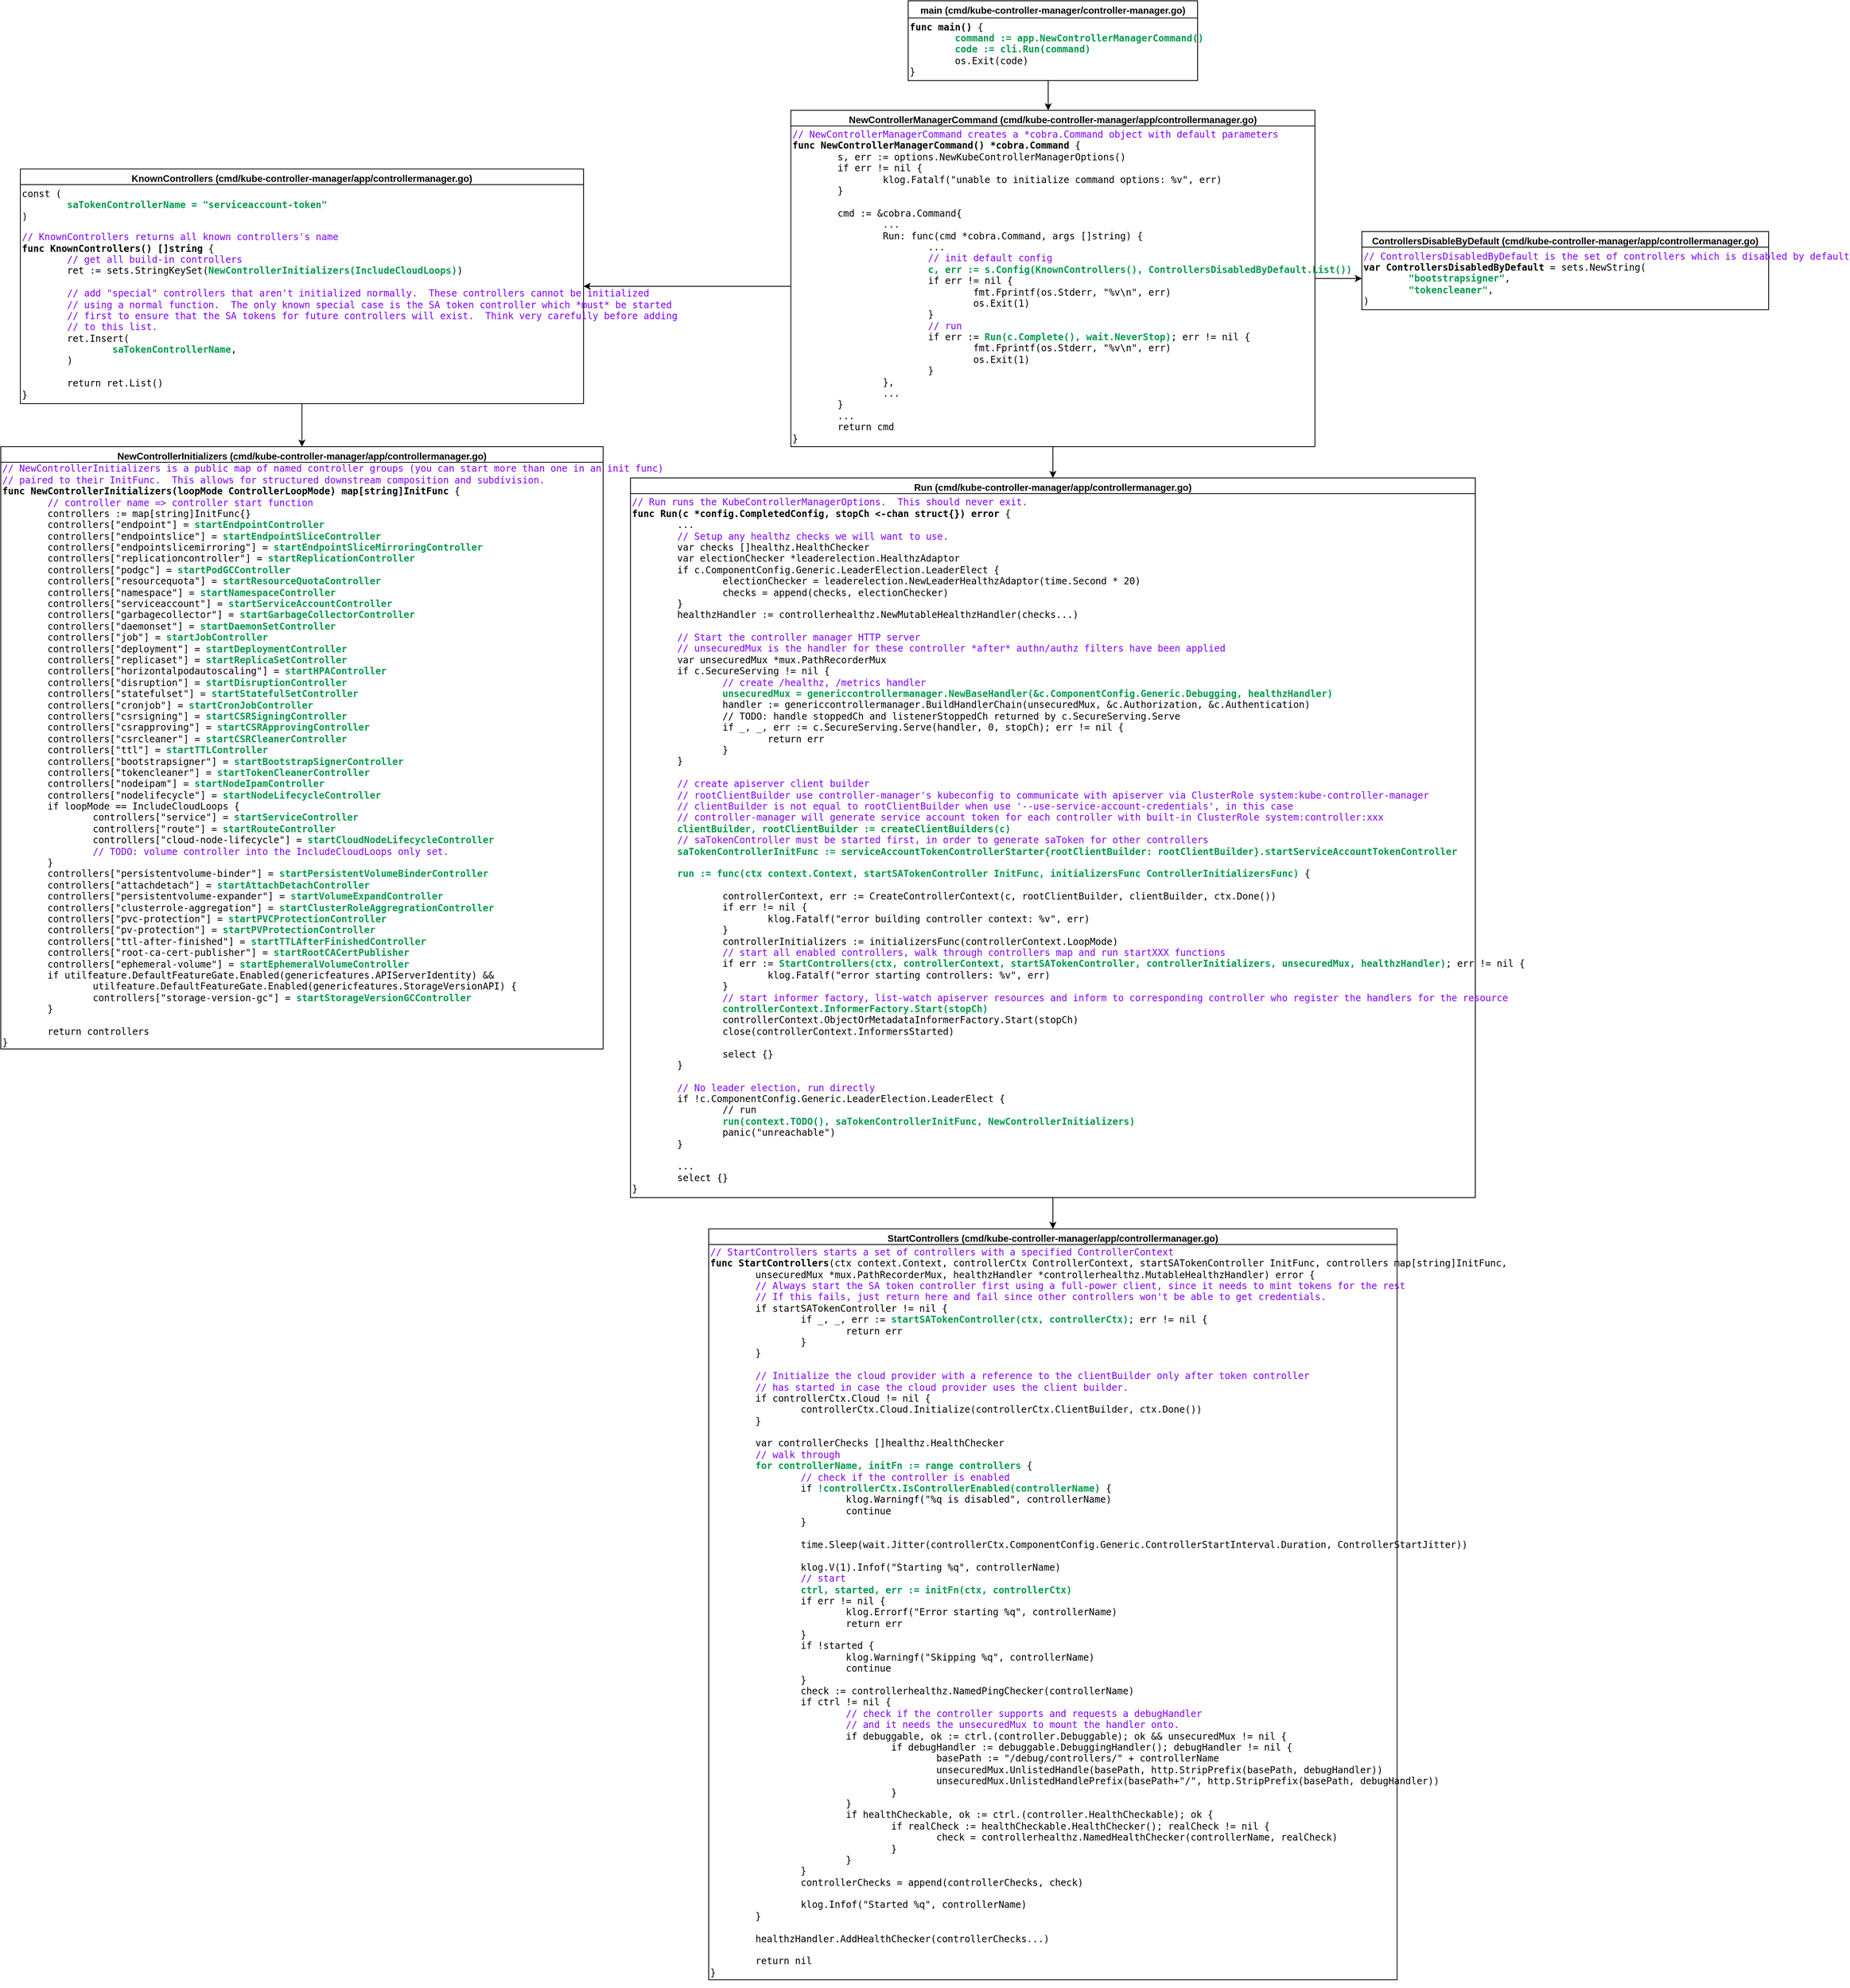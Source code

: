 <mxfile version="19.0.3" type="device"><diagram id="1jI2NbenIIqPtYyUv3ZK" name="第 1 页"><mxGraphModel dx="3076" dy="865" grid="1" gridSize="10" guides="1" tooltips="1" connect="1" arrows="1" fold="1" page="1" pageScale="1" pageWidth="827" pageHeight="1169" math="0" shadow="0"><root><mxCell id="0"/><mxCell id="1" parent="0"/><mxCell id="hV4fBpK9fl_sHPMqimK1-1" value="main (cmd/kube-controller-manager/controller-manager.go)" style="swimlane;" vertex="1" parent="1"><mxGeometry x="190" y="60" width="370" height="102" as="geometry"/></mxCell><mxCell id="hV4fBpK9fl_sHPMqimK1-2" value="&lt;pre&gt;&lt;b&gt;func main()&lt;/b&gt; {&lt;div&gt;&lt;span style=&quot;&quot;&gt;&#9;&lt;/span&gt;&lt;b&gt;&lt;font color=&quot;#00994d&quot;&gt;command := app.NewControllerManagerCommand()&lt;/font&gt;&lt;/b&gt;&lt;/div&gt;&lt;div&gt;&lt;span style=&quot;&quot;&gt;&#9;&lt;/span&gt;&lt;b&gt;&lt;font color=&quot;#00994d&quot;&gt;code := cli.Run(command)&lt;/font&gt;&lt;/b&gt;&lt;/div&gt;&lt;div&gt;&lt;span style=&quot;&quot;&gt;&#9;&lt;/span&gt;os.Exit(code)&lt;/div&gt;&lt;div&gt;}&lt;/div&gt;&lt;/pre&gt;" style="rounded=0;whiteSpace=wrap;html=1;align=left;" vertex="1" parent="hV4fBpK9fl_sHPMqimK1-1"><mxGeometry y="22" width="370" height="80" as="geometry"/></mxCell><mxCell id="hV4fBpK9fl_sHPMqimK1-23" style="edgeStyle=orthogonalEdgeStyle;rounded=0;orthogonalLoop=1;jettySize=auto;html=1;exitX=1;exitY=0.5;exitDx=0;exitDy=0;entryX=0;entryY=0.5;entryDx=0;entryDy=0;fontColor=#7F00FF;" edge="1" parent="1" source="hV4fBpK9fl_sHPMqimK1-3" target="hV4fBpK9fl_sHPMqimK1-6"><mxGeometry relative="1" as="geometry"/></mxCell><mxCell id="hV4fBpK9fl_sHPMqimK1-3" value="NewControllerManagerCommand (cmd/kube-controller-manager/app/controllermanager.go)" style="swimlane;fontColor=#000000;" vertex="1" parent="1"><mxGeometry x="40" y="200" width="670" height="430" as="geometry"/></mxCell><mxCell id="hV4fBpK9fl_sHPMqimK1-4" value="&lt;pre&gt;&lt;font color=&quot;#7f00ff&quot;&gt;// NewControllerManagerCommand creates a *cobra.Command object with default parameters&lt;/font&gt;&lt;div&gt;&lt;b&gt;func NewControllerManagerCommand() *cobra.Command&lt;/b&gt; {&lt;/div&gt;&lt;div&gt;&lt;span style=&quot;&quot;&gt;&#9;&lt;/span&gt;s, err := options.NewKubeControllerManagerOptions()&lt;/div&gt;&lt;div&gt;&lt;span style=&quot;&quot;&gt;&#9;&lt;/span&gt;if err != nil {&lt;/div&gt;&lt;div&gt;&lt;span style=&quot;&quot;&gt;&#9;&#9;&lt;/span&gt;klog.Fatalf(&quot;unable to initialize command options: %v&quot;, err)&lt;/div&gt;&lt;div&gt;&lt;span style=&quot;&quot;&gt;&#9;&lt;/span&gt;}&lt;/div&gt;&lt;div&gt;&lt;br&gt;&lt;/div&gt;&lt;div&gt;&lt;span style=&quot;&quot;&gt;&#9;&lt;/span&gt;cmd := &amp;amp;cobra.Command{&lt;/div&gt;&lt;div&gt;&lt;span style=&quot;white-space: pre;&quot;&gt;&#9;&lt;/span&gt;&lt;span style=&quot;white-space: pre;&quot;&gt;&#9;&lt;/span&gt;...&lt;br&gt;&lt;/div&gt;&lt;div&gt;&lt;span style=&quot;&quot;&gt;&#9;&#9;&lt;/span&gt;Run: func(cmd *cobra.Command, args []string) {&lt;/div&gt;&lt;div&gt;&lt;span style=&quot;white-space: pre;&quot;&gt;&#9;&lt;/span&gt;&lt;span style=&quot;white-space: pre;&quot;&gt;&#9;&lt;/span&gt;&lt;span style=&quot;white-space: pre;&quot;&gt;&#9;&lt;/span&gt;...&lt;br&gt;&lt;/div&gt;&lt;div&gt;&lt;span style=&quot;white-space: pre;&quot;&gt;&#9;&lt;/span&gt;&lt;span style=&quot;white-space: pre;&quot;&gt;&#9;&lt;/span&gt;&lt;span style=&quot;white-space: pre;&quot;&gt;&#9;&lt;/span&gt;&lt;font color=&quot;#7f00ff&quot;&gt;// init default config&lt;/font&gt;&lt;br&gt;&lt;/div&gt;&lt;div&gt;&lt;span style=&quot;&quot;&gt;&#9;&#9;&#9;&lt;/span&gt;&lt;b&gt;&lt;font color=&quot;#00994d&quot;&gt;c, err := s.Config(KnownControllers(), ControllersDisabledByDefault.List())&lt;/font&gt;&lt;/b&gt;&lt;/div&gt;&lt;div&gt;&lt;span style=&quot;&quot;&gt;&#9;&#9;&#9;&lt;/span&gt;if err != nil {&lt;/div&gt;&lt;div&gt;&lt;span style=&quot;&quot;&gt;&#9;&#9;&#9;&#9;&lt;/span&gt;fmt.Fprintf(os.Stderr, &quot;%v\n&quot;, err)&lt;/div&gt;&lt;div&gt;&lt;span style=&quot;&quot;&gt;&#9;&#9;&#9;&#9;&lt;/span&gt;os.Exit(1)&lt;/div&gt;&lt;div&gt;&lt;span style=&quot;&quot;&gt;&#9;&#9;&#9;&lt;/span&gt;}&lt;/div&gt;&lt;div&gt;&lt;span style=&quot;white-space: pre;&quot;&gt;&#9;&lt;/span&gt;&lt;span style=&quot;white-space: pre;&quot;&gt;&#9;&lt;/span&gt;&lt;span style=&quot;white-space: pre;&quot;&gt;&#9;&lt;/span&gt;&lt;font color=&quot;#7f00ff&quot;&gt;// run&lt;/font&gt;&lt;br&gt;&lt;/div&gt;&lt;div&gt;&lt;span style=&quot;&quot;&gt;&#9;&#9;&#9;&lt;/span&gt;if err := &lt;font color=&quot;#00994d&quot;&gt;&lt;b&gt;Run(c.Complete(), wait.NeverStop)&lt;/b&gt;&lt;/font&gt;; err != nil {&lt;/div&gt;&lt;div&gt;&lt;span style=&quot;&quot;&gt;&#9;&#9;&#9;&#9;&lt;/span&gt;fmt.Fprintf(os.Stderr, &quot;%v\n&quot;, err)&lt;/div&gt;&lt;div&gt;&lt;span style=&quot;&quot;&gt;&#9;&#9;&#9;&#9;&lt;/span&gt;os.Exit(1)&lt;/div&gt;&lt;div&gt;&lt;span style=&quot;&quot;&gt;&#9;&#9;&#9;&lt;/span&gt;}&lt;/div&gt;&lt;div&gt;&lt;span style=&quot;&quot;&gt;&#9;&#9;&lt;/span&gt;},&lt;/div&gt;&lt;div&gt;&lt;span style=&quot;white-space: pre;&quot;&gt;&#9;&lt;/span&gt;&lt;span style=&quot;white-space: pre;&quot;&gt;&#9;&lt;/span&gt;...&lt;br&gt;&lt;/div&gt;&lt;div&gt;&lt;span style=&quot;&quot;&gt;&#9;&lt;/span&gt;}&lt;/div&gt;&lt;div&gt;&lt;span style=&quot;white-space: pre;&quot;&gt;&#9;&lt;/span&gt;...&lt;br&gt;&lt;/div&gt;&lt;div&gt;&lt;span style=&quot;&quot;&gt;&#9;&lt;/span&gt;return cmd&lt;/div&gt;&lt;div&gt;}&lt;/div&gt;&lt;/pre&gt;" style="rounded=0;whiteSpace=wrap;html=1;fontColor=#000000;align=left;" vertex="1" parent="hV4fBpK9fl_sHPMqimK1-3"><mxGeometry y="20" width="670" height="410" as="geometry"/></mxCell><mxCell id="hV4fBpK9fl_sHPMqimK1-5" value="ControllersDisableByDefault (cmd/kube-controller-manager/app/controllermanager.go)" style="swimlane;fontColor=#000000;" vertex="1" parent="1"><mxGeometry x="770" y="355" width="520" height="100" as="geometry"/></mxCell><mxCell id="hV4fBpK9fl_sHPMqimK1-6" value="&lt;pre&gt;&lt;font color=&quot;#7f00ff&quot;&gt;// ControllersDisabledByDefault is the set of controllers which is disabled by default&lt;/font&gt;&lt;div&gt;&lt;b&gt;var ControllersDisabledByDefault&lt;/b&gt; = sets.NewString(&lt;/div&gt;&lt;div&gt;&lt;span style=&quot;&quot;&gt;&#9;&lt;/span&gt;&lt;b&gt;&lt;font color=&quot;#00994d&quot;&gt;&quot;bootstrapsigner&quot;&lt;/font&gt;&lt;/b&gt;,&lt;/div&gt;&lt;div&gt;&lt;span style=&quot;&quot;&gt;&#9;&lt;/span&gt;&lt;b&gt;&lt;font color=&quot;#00994d&quot;&gt;&quot;tokencleaner&quot;&lt;/font&gt;&lt;/b&gt;,&lt;/div&gt;&lt;div&gt;)&lt;/div&gt;&lt;/pre&gt;" style="rounded=0;whiteSpace=wrap;html=1;fontColor=#000000;align=left;" vertex="1" parent="hV4fBpK9fl_sHPMqimK1-5"><mxGeometry y="20" width="520" height="80" as="geometry"/></mxCell><mxCell id="hV4fBpK9fl_sHPMqimK1-8" value="KnownControllers (cmd/kube-controller-manager/app/controllermanager.go)" style="swimlane;fontColor=#000000;" vertex="1" parent="1"><mxGeometry x="-945" y="275" width="720" height="300" as="geometry"/></mxCell><mxCell id="hV4fBpK9fl_sHPMqimK1-9" value="&lt;pre&gt;const (&lt;br&gt;&#9;&lt;b&gt;&lt;font color=&quot;#00994d&quot;&gt;saTokenControllerName = &quot;serviceaccount-token&quot;&lt;/font&gt;&lt;/b&gt;&lt;br&gt;)&lt;br&gt;&lt;/pre&gt;&lt;pre&gt;&lt;font color=&quot;#7f00ff&quot;&gt;// KnownControllers returns all known controllers's name&lt;/font&gt;&lt;div&gt;&lt;b&gt;func KnownControllers() []string&lt;/b&gt; {&lt;/div&gt;&lt;div&gt;&lt;span style=&quot;white-space: pre;&quot;&gt;&#9;&lt;/span&gt;&lt;font color=&quot;#7f00ff&quot;&gt;// get all build-in controllers&lt;/font&gt;&lt;br&gt;&lt;/div&gt;&lt;div&gt;&lt;span style=&quot;&quot;&gt;&#9;&lt;/span&gt;ret := sets.StringKeySet(&lt;b&gt;&lt;font color=&quot;#00994d&quot;&gt;NewControllerInitializers(IncludeCloudLoops)&lt;/font&gt;&lt;/b&gt;)&lt;/div&gt;&lt;div&gt;&lt;br&gt;&lt;/div&gt;&lt;div&gt;&lt;font color=&quot;#7f00ff&quot;&gt;&lt;span style=&quot;&quot;&gt;&#9;&lt;/span&gt;// add &quot;special&quot; controllers that aren't initialized normally.&amp;nbsp; These controllers cannot be initialized&lt;/font&gt;&lt;/div&gt;&lt;div&gt;&lt;font color=&quot;#7f00ff&quot;&gt;&lt;span style=&quot;&quot;&gt;&#9;&lt;/span&gt;// using a normal function.&amp;nbsp; The only known special case is the SA token controller which *must* be started&lt;/font&gt;&lt;/div&gt;&lt;div&gt;&lt;font color=&quot;#7f00ff&quot;&gt;&lt;span style=&quot;&quot;&gt;&#9;&lt;/span&gt;// first to ensure that the SA tokens for future controllers will exist.&amp;nbsp; Think very carefully before adding&lt;/font&gt;&lt;/div&gt;&lt;div&gt;&lt;font color=&quot;#7f00ff&quot;&gt;&lt;span style=&quot;&quot;&gt;&#9;&lt;/span&gt;// to this list.&lt;/font&gt;&lt;/div&gt;&lt;div&gt;&lt;span style=&quot;&quot;&gt;&#9;&lt;/span&gt;ret.Insert(&lt;/div&gt;&lt;div&gt;&lt;span style=&quot;&quot;&gt;&#9;&#9;&lt;/span&gt;&lt;b&gt;&lt;font color=&quot;#00994d&quot;&gt;saTokenControllerName&lt;/font&gt;&lt;/b&gt;,&lt;/div&gt;&lt;div&gt;&lt;span style=&quot;&quot;&gt;&#9;&lt;/span&gt;)&lt;/div&gt;&lt;div&gt;&lt;br&gt;&lt;/div&gt;&lt;div&gt;&lt;span style=&quot;&quot;&gt;&#9;&lt;/span&gt;return ret.List()&lt;/div&gt;&lt;div&gt;}&lt;/div&gt;&lt;/pre&gt;" style="rounded=0;whiteSpace=wrap;html=1;fontColor=#000000;align=left;" vertex="1" parent="hV4fBpK9fl_sHPMqimK1-8"><mxGeometry y="20" width="720" height="280" as="geometry"/></mxCell><mxCell id="hV4fBpK9fl_sHPMqimK1-10" value="NewControllerInitializers (cmd/kube-controller-manager/app/controllermanager.go)" style="swimlane;fontColor=#000000;" vertex="1" parent="1"><mxGeometry x="-970" y="630" width="770" height="770" as="geometry"/></mxCell><mxCell id="hV4fBpK9fl_sHPMqimK1-11" value="&lt;pre&gt;// NewControllerInitializers is a public map of named controller groups (you can start more than one in an init func)&lt;div&gt;// paired to their InitFunc.&amp;nbsp; This allows for structured downstream composition and subdivision.&lt;/div&gt;&lt;div&gt;&lt;font color=&quot;#000000&quot;&gt;&lt;b&gt;func NewControllerInitializers(loopMode ControllerLoopMode) map[string]InitFunc &lt;/b&gt;{&lt;/font&gt;&lt;/div&gt;&lt;div&gt;&lt;span style=&quot;color: rgb(0, 0, 0); white-space: pre;&quot;&gt;&#9;&lt;/span&gt;// controller name =&amp;gt; controller start function&lt;font color=&quot;#000000&quot;&gt;&lt;br&gt;&lt;/font&gt;&lt;/div&gt;&lt;div&gt;&lt;font color=&quot;#000000&quot;&gt;&lt;span style=&quot;&quot;&gt;&#9;&lt;/span&gt;controllers := map[string]InitFunc{}&lt;/font&gt;&lt;/div&gt;&lt;div&gt;&lt;span style=&quot;color: rgb(0, 0, 0);&quot;&gt;&#9;&lt;/span&gt;&lt;font color=&quot;#000000&quot;&gt;controllers[&quot;endpoint&quot;] = &lt;/font&gt;&lt;b style=&quot;&quot;&gt;&lt;font color=&quot;#00994d&quot;&gt;startEndpointController&lt;/font&gt;&lt;/b&gt;&lt;/div&gt;&lt;div&gt;&lt;span style=&quot;color: rgb(0, 0, 0);&quot;&gt;&#9;&lt;/span&gt;&lt;font color=&quot;#000000&quot;&gt;controllers[&quot;endpointslice&quot;] = &lt;/font&gt;&lt;b style=&quot;&quot;&gt;&lt;font color=&quot;#00994d&quot;&gt;startEndpointSliceController&lt;/font&gt;&lt;/b&gt;&lt;/div&gt;&lt;div&gt;&lt;span style=&quot;color: rgb(0, 0, 0);&quot;&gt;&#9;&lt;/span&gt;&lt;font color=&quot;#000000&quot;&gt;controllers[&quot;endpointslicemirroring&quot;] = &lt;/font&gt;&lt;b style=&quot;&quot;&gt;&lt;font color=&quot;#00994d&quot;&gt;startEndpointSliceMirroringController&lt;/font&gt;&lt;/b&gt;&lt;/div&gt;&lt;div&gt;&lt;span style=&quot;color: rgb(0, 0, 0);&quot;&gt;&#9;&lt;/span&gt;&lt;font color=&quot;#000000&quot;&gt;controllers[&quot;replicationcontroller&quot;] = &lt;/font&gt;&lt;b style=&quot;&quot;&gt;&lt;font color=&quot;#00994d&quot;&gt;startReplicationController&lt;/font&gt;&lt;/b&gt;&lt;/div&gt;&lt;div&gt;&lt;span style=&quot;color: rgb(0, 0, 0);&quot;&gt;&#9;&lt;/span&gt;&lt;font color=&quot;#000000&quot;&gt;controllers[&quot;podgc&quot;] = &lt;/font&gt;&lt;b style=&quot;&quot;&gt;&lt;font color=&quot;#00994d&quot;&gt;startPodGCController&lt;/font&gt;&lt;/b&gt;&lt;/div&gt;&lt;div&gt;&lt;span style=&quot;color: rgb(0, 0, 0);&quot;&gt;&#9;&lt;/span&gt;&lt;font color=&quot;#000000&quot;&gt;controllers[&quot;resourcequota&quot;] = &lt;/font&gt;&lt;b style=&quot;&quot;&gt;&lt;font color=&quot;#00994d&quot;&gt;startResourceQuotaController&lt;/font&gt;&lt;/b&gt;&lt;/div&gt;&lt;div&gt;&lt;span style=&quot;color: rgb(0, 0, 0);&quot;&gt;&#9;&lt;/span&gt;&lt;font color=&quot;#000000&quot;&gt;controllers[&quot;namespace&quot;] = &lt;/font&gt;&lt;b style=&quot;&quot;&gt;&lt;font color=&quot;#00994d&quot;&gt;startNamespaceController&lt;/font&gt;&lt;/b&gt;&lt;/div&gt;&lt;div&gt;&lt;span style=&quot;color: rgb(0, 0, 0);&quot;&gt;&#9;&lt;/span&gt;&lt;font color=&quot;#000000&quot;&gt;controllers[&quot;serviceaccount&quot;] = &lt;/font&gt;&lt;b style=&quot;&quot;&gt;&lt;font color=&quot;#00994d&quot;&gt;startServiceAccountController&lt;/font&gt;&lt;/b&gt;&lt;/div&gt;&lt;div&gt;&lt;span style=&quot;color: rgb(0, 0, 0);&quot;&gt;&#9;&lt;/span&gt;&lt;font color=&quot;#000000&quot;&gt;controllers[&quot;garbagecollector&quot;] = &lt;/font&gt;&lt;b style=&quot;&quot;&gt;&lt;font color=&quot;#00994d&quot;&gt;startGarbageCollectorController&lt;/font&gt;&lt;/b&gt;&lt;/div&gt;&lt;div&gt;&lt;span style=&quot;color: rgb(0, 0, 0);&quot;&gt;&#9;&lt;/span&gt;&lt;font color=&quot;#000000&quot;&gt;controllers[&quot;daemonset&quot;] = &lt;/font&gt;&lt;b style=&quot;&quot;&gt;&lt;font color=&quot;#00994d&quot;&gt;startDaemonSetController&lt;/font&gt;&lt;/b&gt;&lt;/div&gt;&lt;div&gt;&lt;span style=&quot;color: rgb(0, 0, 0);&quot;&gt;&#9;&lt;/span&gt;&lt;font color=&quot;#000000&quot;&gt;controllers[&quot;job&quot;] = &lt;/font&gt;&lt;b style=&quot;&quot;&gt;&lt;font color=&quot;#00994d&quot;&gt;startJobController&lt;/font&gt;&lt;/b&gt;&lt;/div&gt;&lt;div&gt;&lt;span style=&quot;color: rgb(0, 0, 0);&quot;&gt;&#9;&lt;/span&gt;&lt;font color=&quot;#000000&quot;&gt;controllers[&quot;deployment&quot;] = &lt;/font&gt;&lt;b style=&quot;&quot;&gt;&lt;font color=&quot;#00994d&quot;&gt;startDeploymentController&lt;/font&gt;&lt;/b&gt;&lt;/div&gt;&lt;div&gt;&lt;span style=&quot;color: rgb(0, 0, 0);&quot;&gt;&#9;&lt;/span&gt;&lt;font color=&quot;#000000&quot;&gt;controllers[&quot;replicaset&quot;] = &lt;/font&gt;&lt;b style=&quot;&quot;&gt;&lt;font color=&quot;#00994d&quot;&gt;startReplicaSetController&lt;/font&gt;&lt;/b&gt;&lt;/div&gt;&lt;div&gt;&lt;span style=&quot;color: rgb(0, 0, 0);&quot;&gt;&#9;&lt;/span&gt;&lt;font color=&quot;#000000&quot;&gt;controllers[&quot;horizontalpodautoscaling&quot;] = &lt;/font&gt;&lt;b style=&quot;&quot;&gt;&lt;font color=&quot;#00994d&quot;&gt;startHPAController&lt;/font&gt;&lt;/b&gt;&lt;/div&gt;&lt;div&gt;&lt;span style=&quot;color: rgb(0, 0, 0);&quot;&gt;&#9;&lt;/span&gt;&lt;font color=&quot;#000000&quot;&gt;controllers[&quot;disruption&quot;] = &lt;/font&gt;&lt;b style=&quot;&quot;&gt;&lt;font color=&quot;#00994d&quot;&gt;startDisruptionController&lt;/font&gt;&lt;/b&gt;&lt;/div&gt;&lt;div&gt;&lt;span style=&quot;color: rgb(0, 0, 0);&quot;&gt;&#9;&lt;/span&gt;&lt;font color=&quot;#000000&quot;&gt;controllers[&quot;statefulset&quot;] = &lt;/font&gt;&lt;b style=&quot;&quot;&gt;&lt;font color=&quot;#00994d&quot;&gt;startStatefulSetController&lt;/font&gt;&lt;/b&gt;&lt;/div&gt;&lt;div&gt;&lt;span style=&quot;color: rgb(0, 0, 0);&quot;&gt;&#9;&lt;/span&gt;&lt;font color=&quot;#000000&quot;&gt;controllers[&quot;cronjob&quot;] = &lt;/font&gt;&lt;b style=&quot;&quot;&gt;&lt;font color=&quot;#00994d&quot;&gt;startCronJobController&lt;/font&gt;&lt;/b&gt;&lt;/div&gt;&lt;div&gt;&lt;span style=&quot;color: rgb(0, 0, 0);&quot;&gt;&#9;&lt;/span&gt;&lt;font color=&quot;#000000&quot;&gt;controllers[&quot;csrsigning&quot;] = &lt;/font&gt;&lt;b style=&quot;&quot;&gt;&lt;font color=&quot;#00994d&quot;&gt;startCSRSigningController&lt;/font&gt;&lt;/b&gt;&lt;/div&gt;&lt;div&gt;&lt;span style=&quot;color: rgb(0, 0, 0);&quot;&gt;&#9;&lt;/span&gt;&lt;font color=&quot;#000000&quot;&gt;controllers[&quot;csrapproving&quot;] = &lt;/font&gt;&lt;b style=&quot;&quot;&gt;&lt;font color=&quot;#00994d&quot;&gt;startCSRApprovingController&lt;/font&gt;&lt;/b&gt;&lt;/div&gt;&lt;div&gt;&lt;span style=&quot;color: rgb(0, 0, 0);&quot;&gt;&#9;&lt;/span&gt;&lt;font color=&quot;#000000&quot;&gt;controllers[&quot;csrcleaner&quot;] = &lt;/font&gt;&lt;b style=&quot;&quot;&gt;&lt;font color=&quot;#00994d&quot;&gt;startCSRCleanerController&lt;/font&gt;&lt;/b&gt;&lt;/div&gt;&lt;div&gt;&lt;span style=&quot;color: rgb(0, 0, 0);&quot;&gt;&#9;&lt;/span&gt;&lt;font color=&quot;#000000&quot;&gt;controllers[&quot;ttl&quot;] = &lt;/font&gt;&lt;b style=&quot;&quot;&gt;&lt;font color=&quot;#00994d&quot;&gt;startTTLController&lt;/font&gt;&lt;/b&gt;&lt;/div&gt;&lt;div&gt;&lt;span style=&quot;color: rgb(0, 0, 0);&quot;&gt;&#9;&lt;/span&gt;&lt;font color=&quot;#000000&quot;&gt;controllers[&quot;bootstrapsigner&quot;] = &lt;/font&gt;&lt;b style=&quot;&quot;&gt;&lt;font color=&quot;#00994d&quot;&gt;startBootstrapSignerController&lt;/font&gt;&lt;/b&gt;&lt;/div&gt;&lt;div&gt;&lt;span style=&quot;color: rgb(0, 0, 0);&quot;&gt;&#9;&lt;/span&gt;&lt;font color=&quot;#000000&quot;&gt;controllers[&quot;tokencleaner&quot;] = &lt;/font&gt;&lt;b style=&quot;&quot;&gt;&lt;font color=&quot;#00994d&quot;&gt;startTokenCleanerController&lt;/font&gt;&lt;/b&gt;&lt;/div&gt;&lt;div&gt;&lt;span style=&quot;color: rgb(0, 0, 0);&quot;&gt;&#9;&lt;/span&gt;&lt;font color=&quot;#000000&quot;&gt;controllers[&quot;nodeipam&quot;] = &lt;/font&gt;&lt;b style=&quot;&quot;&gt;&lt;font color=&quot;#00994d&quot;&gt;startNodeIpamController&lt;/font&gt;&lt;/b&gt;&lt;/div&gt;&lt;div&gt;&lt;span style=&quot;color: rgb(0, 0, 0);&quot;&gt;&#9;&lt;/span&gt;&lt;font color=&quot;#000000&quot;&gt;controllers[&quot;nodelifecycle&quot;] = &lt;/font&gt;&lt;b style=&quot;&quot;&gt;&lt;font color=&quot;#00994d&quot;&gt;startNodeLifecycleController&lt;/font&gt;&lt;/b&gt;&lt;/div&gt;&lt;div&gt;&lt;font color=&quot;#000000&quot;&gt;&lt;span style=&quot;&quot;&gt;&#9;&lt;/span&gt;if loopMode == IncludeCloudLoops {&lt;/font&gt;&lt;/div&gt;&lt;div&gt;&lt;span style=&quot;color: rgb(0, 0, 0);&quot;&gt;&#9;&#9;&lt;/span&gt;&lt;font color=&quot;#000000&quot;&gt;controllers[&quot;service&quot;] = &lt;/font&gt;&lt;b style=&quot;&quot;&gt;&lt;font color=&quot;#00994d&quot;&gt;startServiceController&lt;/font&gt;&lt;/b&gt;&lt;/div&gt;&lt;div&gt;&lt;span style=&quot;color: rgb(0, 0, 0);&quot;&gt;&#9;&#9;&lt;/span&gt;&lt;font color=&quot;#000000&quot;&gt;controllers[&quot;route&quot;] = &lt;/font&gt;&lt;b style=&quot;&quot;&gt;&lt;font color=&quot;#00994d&quot;&gt;startRouteController&lt;/font&gt;&lt;/b&gt;&lt;/div&gt;&lt;div&gt;&lt;span style=&quot;color: rgb(0, 0, 0);&quot;&gt;&#9;&#9;&lt;/span&gt;&lt;font color=&quot;#000000&quot;&gt;controllers[&quot;cloud-node-lifecycle&quot;] = &lt;/font&gt;&lt;b style=&quot;&quot;&gt;&lt;font color=&quot;#00994d&quot;&gt;startCloudNodeLifecycleController&lt;/font&gt;&lt;/b&gt;&lt;/div&gt;&lt;div&gt;&lt;span style=&quot;color: rgb(0, 0, 0);&quot;&gt;&#9;&#9;&lt;/span&gt;// TODO: volume controller into the IncludeCloudLoops only set.&lt;/div&gt;&lt;div&gt;&lt;font color=&quot;#000000&quot;&gt;&lt;span style=&quot;&quot;&gt;&#9;&lt;/span&gt;}&lt;/font&gt;&lt;/div&gt;&lt;div&gt;&lt;span style=&quot;color: rgb(0, 0, 0);&quot;&gt;&#9;&lt;/span&gt;&lt;font color=&quot;#000000&quot;&gt;controllers[&quot;persistentvolume-binder&quot;] = &lt;/font&gt;&lt;b style=&quot;&quot;&gt;&lt;font color=&quot;#00994d&quot;&gt;startPersistentVolumeBinderController&lt;/font&gt;&lt;/b&gt;&lt;/div&gt;&lt;div&gt;&lt;span style=&quot;color: rgb(0, 0, 0);&quot;&gt;&#9;&lt;/span&gt;&lt;font color=&quot;#000000&quot;&gt;controllers[&quot;attachdetach&quot;] = &lt;/font&gt;&lt;b style=&quot;&quot;&gt;&lt;font color=&quot;#00994d&quot;&gt;startAttachDetachController&lt;/font&gt;&lt;/b&gt;&lt;/div&gt;&lt;div&gt;&lt;span style=&quot;color: rgb(0, 0, 0);&quot;&gt;&#9;&lt;/span&gt;&lt;font color=&quot;#000000&quot;&gt;controllers[&quot;persistentvolume-expander&quot;] = &lt;/font&gt;&lt;b style=&quot;&quot;&gt;&lt;font color=&quot;#00994d&quot;&gt;startVolumeExpandController&lt;/font&gt;&lt;/b&gt;&lt;/div&gt;&lt;div&gt;&lt;span style=&quot;color: rgb(0, 0, 0);&quot;&gt;&#9;&lt;/span&gt;&lt;font color=&quot;#000000&quot;&gt;controllers[&quot;clusterrole-aggregation&quot;] = &lt;/font&gt;&lt;b style=&quot;&quot;&gt;&lt;font color=&quot;#00994d&quot;&gt;startClusterRoleAggregrationController&lt;/font&gt;&lt;/b&gt;&lt;/div&gt;&lt;div&gt;&lt;span style=&quot;color: rgb(0, 0, 0);&quot;&gt;&#9;&lt;/span&gt;&lt;font color=&quot;#000000&quot;&gt;controllers[&quot;pvc-protection&quot;] = &lt;/font&gt;&lt;b style=&quot;&quot;&gt;&lt;font color=&quot;#00994d&quot;&gt;startPVCProtectionController&lt;/font&gt;&lt;/b&gt;&lt;/div&gt;&lt;div&gt;&lt;span style=&quot;color: rgb(0, 0, 0);&quot;&gt;&#9;&lt;/span&gt;&lt;font color=&quot;#000000&quot;&gt;controllers[&quot;pv-protection&quot;] = &lt;/font&gt;&lt;b style=&quot;&quot;&gt;&lt;font color=&quot;#00994d&quot;&gt;startPVProtectionController&lt;/font&gt;&lt;/b&gt;&lt;/div&gt;&lt;div&gt;&lt;span style=&quot;color: rgb(0, 0, 0);&quot;&gt;&#9;&lt;/span&gt;&lt;font color=&quot;#000000&quot;&gt;controllers[&quot;ttl-after-finished&quot;] = &lt;/font&gt;&lt;b style=&quot;&quot;&gt;&lt;font color=&quot;#00994d&quot;&gt;startTTLAfterFinishedController&lt;/font&gt;&lt;/b&gt;&lt;/div&gt;&lt;div&gt;&lt;span style=&quot;color: rgb(0, 0, 0);&quot;&gt;&#9;&lt;/span&gt;&lt;font color=&quot;#000000&quot;&gt;controllers[&quot;root-ca-cert-publisher&quot;] = &lt;/font&gt;&lt;b style=&quot;&quot;&gt;&lt;font color=&quot;#00994d&quot;&gt;startRootCACertPublisher&lt;/font&gt;&lt;/b&gt;&lt;/div&gt;&lt;div&gt;&lt;span style=&quot;color: rgb(0, 0, 0);&quot;&gt;&#9;&lt;/span&gt;&lt;font color=&quot;#000000&quot;&gt;controllers[&quot;ephemeral-volume&quot;] = &lt;/font&gt;&lt;b style=&quot;&quot;&gt;&lt;font color=&quot;#00994d&quot;&gt;startEphemeralVolumeController&lt;/font&gt;&lt;/b&gt;&lt;/div&gt;&lt;div&gt;&lt;font color=&quot;#000000&quot;&gt;&lt;span style=&quot;&quot;&gt;&#9;&lt;/span&gt;if utilfeature.DefaultFeatureGate.Enabled(genericfeatures.APIServerIdentity) &amp;amp;&amp;amp;&lt;/font&gt;&lt;/div&gt;&lt;div&gt;&lt;font color=&quot;#000000&quot;&gt;&lt;span style=&quot;&quot;&gt;&#9;&#9;&lt;/span&gt;utilfeature.DefaultFeatureGate.Enabled(genericfeatures.StorageVersionAPI) {&lt;/font&gt;&lt;/div&gt;&lt;div&gt;&lt;span style=&quot;color: rgb(0, 0, 0);&quot;&gt;&#9;&#9;&lt;/span&gt;&lt;font color=&quot;#000000&quot;&gt;controllers[&quot;storage-version-gc&quot;] = &lt;/font&gt;&lt;b style=&quot;&quot;&gt;&lt;font color=&quot;#00994d&quot;&gt;startStorageVersionGCController&lt;/font&gt;&lt;/b&gt;&lt;/div&gt;&lt;div&gt;&lt;font color=&quot;#000000&quot;&gt;&lt;span style=&quot;&quot;&gt;&#9;&lt;/span&gt;}&lt;/font&gt;&lt;/div&gt;&lt;div&gt;&lt;font color=&quot;#000000&quot;&gt;&lt;br&gt;&lt;/font&gt;&lt;/div&gt;&lt;div&gt;&lt;font color=&quot;#000000&quot;&gt;&lt;span style=&quot;&quot;&gt;&#9;&lt;/span&gt;return controllers&lt;/font&gt;&lt;/div&gt;&lt;div&gt;&lt;font color=&quot;#000000&quot;&gt;}&lt;/font&gt;&lt;/div&gt;&lt;/pre&gt;" style="rounded=0;whiteSpace=wrap;html=1;fontColor=#7F00FF;align=left;" vertex="1" parent="hV4fBpK9fl_sHPMqimK1-10"><mxGeometry y="20" width="770" height="750" as="geometry"/></mxCell><mxCell id="hV4fBpK9fl_sHPMqimK1-12" value="Run (cmd/kube-controller-manager/app/controllermanager.go)" style="swimlane;fontColor=#000000;" vertex="1" parent="1"><mxGeometry x="-165" y="670" width="1080" height="920" as="geometry"/></mxCell><mxCell id="hV4fBpK9fl_sHPMqimK1-13" value="&lt;pre&gt;&lt;font color=&quot;#7f00ff&quot;&gt;// Run runs the KubeControllerManagerOptions.&amp;nbsp; This should never exit.&lt;/font&gt;&lt;div&gt;&lt;b&gt;func Run(c *config.CompletedConfig, stopCh &amp;lt;-chan struct{}) error&lt;/b&gt; {&lt;/div&gt;&lt;div&gt;&lt;span style=&quot;&quot;&gt;&#9;&lt;/span&gt;...&lt;br&gt;&lt;/div&gt;&lt;div&gt;&lt;span style=&quot;&quot;&gt;&#9;&lt;/span&gt;&lt;font color=&quot;#7f00ff&quot;&gt;// Setup any healthz checks we will want to use.&lt;/font&gt;&lt;/div&gt;&lt;div&gt;&lt;span style=&quot;&quot;&gt;&#9;&lt;/span&gt;var checks []healthz.HealthChecker&lt;/div&gt;&lt;div&gt;&lt;span style=&quot;&quot;&gt;&#9;&lt;/span&gt;var electionChecker *leaderelection.HealthzAdaptor&lt;/div&gt;&lt;div&gt;&lt;span style=&quot;&quot;&gt;&#9;&lt;/span&gt;if c.ComponentConfig.Generic.LeaderElection.LeaderElect {&lt;/div&gt;&lt;div&gt;&lt;span style=&quot;&quot;&gt;&#9;&#9;&lt;/span&gt;electionChecker = leaderelection.NewLeaderHealthzAdaptor(time.Second * 20)&lt;/div&gt;&lt;div&gt;&lt;span style=&quot;&quot;&gt;&#9;&#9;&lt;/span&gt;checks = append(checks, electionChecker)&lt;/div&gt;&lt;div&gt;&lt;span style=&quot;&quot;&gt;&#9;&lt;/span&gt;}&lt;/div&gt;&lt;div&gt;&lt;span style=&quot;&quot;&gt;&#9;&lt;/span&gt;healthzHandler := controllerhealthz.NewMutableHealthzHandler(checks...)&lt;/div&gt;&lt;div&gt;&lt;br&gt;&lt;/div&gt;&lt;div&gt;&lt;span style=&quot;&quot;&gt;&#9;&lt;/span&gt;&lt;font color=&quot;#7f00ff&quot;&gt;// Start the controller manager HTTP server&lt;/font&gt;&lt;/div&gt;&lt;div&gt;&lt;span style=&quot;&quot;&gt;&#9;&lt;/span&gt;&lt;font color=&quot;#7f00ff&quot;&gt;// unsecuredMux is the handler for these controller *after* authn/authz filters have been applied&lt;/font&gt;&lt;/div&gt;&lt;div&gt;&lt;span style=&quot;&quot;&gt;&#9;&lt;/span&gt;var unsecuredMux *mux.PathRecorderMux&lt;/div&gt;&lt;div&gt;&lt;span style=&quot;&quot;&gt;&#9;&lt;/span&gt;if c.SecureServing != nil {&lt;/div&gt;&lt;div&gt;&lt;span style=&quot;&quot;&gt;&#9;&lt;/span&gt;&lt;span style=&quot;&quot;&gt;&#9;&lt;/span&gt;&lt;font color=&quot;#7f00ff&quot;&gt;// create /healthz, /metrics handler&lt;/font&gt;&lt;br&gt;&lt;/div&gt;&lt;div&gt;&lt;span style=&quot;&quot;&gt;&#9;&#9;&lt;/span&gt;&lt;b&gt;&lt;font color=&quot;#00994d&quot;&gt;unsecuredMux = genericcontrollermanager.NewBaseHandler(&amp;amp;c.ComponentConfig.Generic.Debugging, healthzHandler)&lt;/font&gt;&lt;/b&gt;&lt;/div&gt;&lt;div&gt;&lt;span style=&quot;&quot;&gt;&#9;&#9;&lt;/span&gt;handler := genericcontrollermanager.BuildHandlerChain(unsecuredMux, &amp;amp;c.Authorization, &amp;amp;c.Authentication)&lt;/div&gt;&lt;div&gt;&lt;span style=&quot;&quot;&gt;&#9;&#9;&lt;/span&gt;// TODO: handle stoppedCh and listenerStoppedCh returned by c.SecureServing.Serve&lt;/div&gt;&lt;div&gt;&lt;span style=&quot;&quot;&gt;&#9;&#9;&lt;/span&gt;if _, _, err := c.SecureServing.Serve(handler, 0, stopCh); err != nil {&lt;/div&gt;&lt;div&gt;&lt;span style=&quot;&quot;&gt;&#9;&#9;&#9;&lt;/span&gt;return err&lt;/div&gt;&lt;div&gt;&lt;span style=&quot;&quot;&gt;&#9;&#9;&lt;/span&gt;}&lt;/div&gt;&lt;div&gt;&lt;span style=&quot;&quot;&gt;&#9;&lt;/span&gt;}&lt;/div&gt;&lt;div&gt;&lt;br&gt;&lt;/div&gt;&lt;div&gt;&lt;font color=&quot;#7f00ff&quot;&gt;&lt;span style=&quot;&quot;&gt;&#9;&lt;/span&gt;// create apiserver client builder&lt;br&gt;&lt;/font&gt;&lt;/div&gt;&lt;div&gt;&lt;font color=&quot;#7f00ff&quot;&gt;&lt;span style=&quot;&quot;&gt;&#9;&lt;/span&gt;// rootClientBuilder use controller-manager's kubeconfig to communicate with apiserver via ClusterRole system:kube-controller-manager&lt;br&gt;&lt;/font&gt;&lt;/div&gt;&lt;div&gt;&lt;font color=&quot;#7f00ff&quot;&gt;&lt;span style=&quot;&quot;&gt;&#9;&lt;/span&gt;// clientBuilder is not equal to rootClientBuilder when use '--use-service-account-credentials', in this case&lt;/font&gt;&lt;/div&gt;&lt;div&gt;&lt;font color=&quot;#7f00ff&quot;&gt;&lt;span style=&quot;&quot;&gt;&#9;&lt;/span&gt;// controller-manager will generate service account token for each controller with built-in ClusterRole system:controller:xxx&lt;/font&gt;&lt;span style=&quot;background-color: initial; font-family: Helvetica;&quot;&gt;&lt;/span&gt;&lt;/div&gt;&lt;div&gt;&lt;span style=&quot;&quot;&gt;&#9;&lt;/span&gt;&lt;b&gt;&lt;font color=&quot;#00994d&quot;&gt;clientBuilder, rootClientBuilder := createClientBuilders(c)&lt;/font&gt;&lt;/b&gt;&lt;/div&gt;&lt;div&gt;&lt;span style=&quot;white-space: pre;&quot;&gt;&#9;&lt;/span&gt;&lt;font color=&quot;#7f00ff&quot;&gt;// saTokenController must be started first, in order to generate saToken for other controllers&lt;/font&gt;&lt;br&gt;&lt;/div&gt;&lt;div&gt;&lt;span style=&quot;&quot;&gt;&#9;&lt;/span&gt;&lt;b&gt;&lt;font color=&quot;#00994d&quot;&gt;saTokenControllerInitFunc := serviceAccountTokenControllerStarter{rootClientBuilder: rootClientBuilder}.startServiceAccountTokenController&lt;/font&gt;&lt;/b&gt;&lt;/div&gt;&lt;div&gt;&lt;br&gt;&lt;/div&gt;&lt;div&gt;&lt;span style=&quot;&quot;&gt;&#9;&lt;/span&gt;&lt;b&gt;&lt;font color=&quot;#00994d&quot;&gt;run := func(ctx context.Context, startSATokenController InitFunc, initializersFunc ControllerInitializersFunc)&lt;/font&gt;&lt;/b&gt; {&lt;/div&gt;&lt;div&gt;&lt;br&gt;&lt;/div&gt;&lt;div&gt;&lt;span style=&quot;&quot;&gt;&#9;&#9;&lt;/span&gt;controllerContext, err := CreateControllerContext(c, rootClientBuilder, clientBuilder, ctx.Done())&lt;/div&gt;&lt;div&gt;&lt;span style=&quot;&quot;&gt;&#9;&#9;&lt;/span&gt;if err != nil {&lt;/div&gt;&lt;div&gt;&lt;span style=&quot;&quot;&gt;&#9;&#9;&#9;&lt;/span&gt;klog.Fatalf(&quot;error building controller context: %v&quot;, err)&lt;/div&gt;&lt;div&gt;&lt;span style=&quot;&quot;&gt;&#9;&#9;&lt;/span&gt;}&lt;/div&gt;&lt;div&gt;&lt;span style=&quot;&quot;&gt;&#9;&#9;&lt;/span&gt;controllerInitializers := initializersFunc(controllerContext.LoopMode)&lt;/div&gt;&lt;div&gt;&lt;span style=&quot;white-space: pre;&quot;&gt;&#9;&lt;/span&gt;&lt;span style=&quot;white-space: pre;&quot;&gt;&#9;&lt;/span&gt;&lt;font color=&quot;#7f00ff&quot;&gt;// start all enabled controllers, walk through controllers map and run startXXX functions&lt;/font&gt;&lt;br&gt;&lt;/div&gt;&lt;div&gt;&lt;span style=&quot;&quot;&gt;&#9;&#9;&lt;/span&gt;if err := &lt;b&gt;&lt;font color=&quot;#00994d&quot;&gt;StartControllers(ctx, controllerContext, startSATokenController, controllerInitializers, unsecuredMux, healthzHandler)&lt;/font&gt;&lt;/b&gt;; err != nil {&lt;/div&gt;&lt;div&gt;&lt;span style=&quot;&quot;&gt;&#9;&#9;&#9;&lt;/span&gt;klog.Fatalf(&quot;error starting controllers: %v&quot;, err)&lt;/div&gt;&lt;div&gt;&lt;span style=&quot;&quot;&gt;&#9;&#9;&lt;/span&gt;}&lt;/div&gt;&lt;div&gt;&lt;span style=&quot;white-space: pre;&quot;&gt;&#9;&lt;/span&gt;&lt;span style=&quot;white-space: pre;&quot;&gt;&#9;&lt;/span&gt;&lt;font color=&quot;#7f00ff&quot;&gt;// start informer factory, list-watch apiserver resources and inform to corresponding controller who register the handlers for the resource&lt;/font&gt;&lt;br&gt;&lt;/div&gt;&lt;div&gt;&lt;span style=&quot;&quot;&gt;&#9;&#9;&lt;/span&gt;&lt;b&gt;&lt;font color=&quot;#00994d&quot;&gt;controllerContext.InformerFactory.Start(stopCh)&lt;/font&gt;&lt;/b&gt;&lt;/div&gt;&lt;div&gt;&lt;span style=&quot;&quot;&gt;&#9;&#9;&lt;/span&gt;controllerContext.ObjectOrMetadataInformerFactory.Start(stopCh)&lt;/div&gt;&lt;div&gt;&lt;span style=&quot;&quot;&gt;&#9;&#9;&lt;/span&gt;close(controllerContext.InformersStarted)&lt;/div&gt;&lt;div&gt;&lt;br&gt;&lt;/div&gt;&lt;div&gt;&lt;span style=&quot;&quot;&gt;&#9;&#9;&lt;/span&gt;select {}&lt;/div&gt;&lt;div&gt;&lt;span style=&quot;&quot;&gt;&#9;&lt;/span&gt;}&lt;/div&gt;&lt;div&gt;&lt;br&gt;&lt;/div&gt;&lt;div&gt;&lt;span style=&quot;&quot;&gt;&#9;&lt;/span&gt;&lt;font color=&quot;#7f00ff&quot;&gt;// No leader election, run directly&lt;/font&gt;&lt;/div&gt;&lt;div&gt;&lt;span style=&quot;&quot;&gt;&#9;&lt;/span&gt;if !c.ComponentConfig.Generic.LeaderElection.LeaderElect {&lt;/div&gt;&lt;div&gt;&lt;span style=&quot;white-space: pre;&quot;&gt;&#9;&lt;/span&gt;&lt;span style=&quot;white-space: pre;&quot;&gt;&#9;&lt;/span&gt;// run&lt;br&gt;&lt;/div&gt;&lt;div&gt;&lt;span style=&quot;&quot;&gt;&#9;&#9;&lt;/span&gt;&lt;b&gt;&lt;font color=&quot;#00994d&quot;&gt;run(context.TODO(), saTokenControllerInitFunc, NewControllerInitializers)&lt;/font&gt;&lt;/b&gt;&lt;/div&gt;&lt;div&gt;&lt;span style=&quot;&quot;&gt;&#9;&#9;&lt;/span&gt;panic(&quot;unreachable&quot;)&lt;/div&gt;&lt;div&gt;&lt;span style=&quot;&quot;&gt;&#9;&lt;/span&gt;}&lt;/div&gt;&lt;div&gt;&lt;br&gt;&lt;/div&gt;&lt;div&gt;&lt;span style=&quot;white-space: pre;&quot;&gt;&#9;&lt;/span&gt;...&lt;br&gt;&lt;/div&gt;&lt;div&gt;&lt;span style=&quot;&quot;&gt;&#9;&lt;/span&gt;select {}&lt;/div&gt;&lt;div&gt;}&lt;/div&gt;&lt;/pre&gt;" style="rounded=0;whiteSpace=wrap;html=1;fontColor=#000000;align=left;" vertex="1" parent="hV4fBpK9fl_sHPMqimK1-12"><mxGeometry y="20" width="1080" height="900" as="geometry"/></mxCell><mxCell id="hV4fBpK9fl_sHPMqimK1-14" value="StartControllers (cmd/kube-controller-manager/app/controllermanager.go)" style="swimlane;fontColor=#000000;" vertex="1" parent="1"><mxGeometry x="-65" y="1630" width="880" height="960" as="geometry"/></mxCell><mxCell id="hV4fBpK9fl_sHPMqimK1-15" value="&lt;pre&gt;&lt;font color=&quot;#7f00ff&quot;&gt;// StartControllers starts a set of controllers with a specified ControllerContext&lt;/font&gt;&lt;div&gt;&lt;b&gt;func StartControllers&lt;/b&gt;(ctx context.Context, controllerCtx ControllerContext, startSATokenController InitFunc, controllers map[string]InitFunc,&lt;/div&gt;&lt;div&gt;&lt;span style=&quot;&quot;&gt;&#9;&lt;/span&gt;unsecuredMux *mux.PathRecorderMux, healthzHandler *controllerhealthz.MutableHealthzHandler) error {&lt;/div&gt;&lt;div&gt;&lt;font color=&quot;#7f00ff&quot;&gt;&lt;span style=&quot;&quot;&gt;&#9;&lt;/span&gt;// Always start the SA token controller first using a full-power client, since it needs to mint tokens for the rest&lt;/font&gt;&lt;/div&gt;&lt;div&gt;&lt;font color=&quot;#7f00ff&quot;&gt;&lt;span style=&quot;&quot;&gt;&#9;&lt;/span&gt;// If this fails, just return here and fail since other controllers won't be able to get credentials.&lt;/font&gt;&lt;/div&gt;&lt;div&gt;&lt;span style=&quot;&quot;&gt;&#9;&lt;/span&gt;if startSATokenController != nil {&lt;/div&gt;&lt;div&gt;&lt;span style=&quot;&quot;&gt;&#9;&#9;&lt;/span&gt;if _, _, err := &lt;b&gt;&lt;font color=&quot;#00994d&quot;&gt;startSATokenController(ctx, controllerCtx)&lt;/font&gt;&lt;/b&gt;; err != nil {&lt;/div&gt;&lt;div&gt;&lt;span style=&quot;&quot;&gt;&#9;&#9;&#9;&lt;/span&gt;return err&lt;/div&gt;&lt;div&gt;&lt;span style=&quot;&quot;&gt;&#9;&#9;&lt;/span&gt;}&lt;/div&gt;&lt;div&gt;&lt;span style=&quot;&quot;&gt;&#9;&lt;/span&gt;}&lt;/div&gt;&lt;div&gt;&lt;br&gt;&lt;/div&gt;&lt;div&gt;&lt;font color=&quot;#7f00ff&quot;&gt;&lt;span style=&quot;&quot;&gt;&#9;&lt;/span&gt;// Initialize the cloud provider with a reference to the clientBuilder only after token controller&lt;/font&gt;&lt;/div&gt;&lt;div&gt;&lt;font color=&quot;#7f00ff&quot;&gt;&lt;span style=&quot;&quot;&gt;&#9;&lt;/span&gt;// has started in case the cloud provider uses the client builder.&lt;/font&gt;&lt;/div&gt;&lt;div&gt;&lt;span style=&quot;&quot;&gt;&#9;&lt;/span&gt;if controllerCtx.Cloud != nil {&lt;/div&gt;&lt;div&gt;&lt;span style=&quot;&quot;&gt;&#9;&#9;&lt;/span&gt;controllerCtx.Cloud.Initialize(controllerCtx.ClientBuilder, ctx.Done())&lt;/div&gt;&lt;div&gt;&lt;span style=&quot;&quot;&gt;&#9;&lt;/span&gt;}&lt;/div&gt;&lt;div&gt;&lt;br&gt;&lt;/div&gt;&lt;div&gt;&lt;span style=&quot;&quot;&gt;&#9;&lt;/span&gt;var controllerChecks []healthz.HealthChecker&lt;/div&gt;&lt;div&gt;&lt;span style=&quot;white-space: pre;&quot;&gt;&#9;&lt;/span&gt;&lt;font color=&quot;#7f00ff&quot;&gt;// walk through&lt;/font&gt;&lt;br&gt;&lt;/div&gt;&lt;div&gt;&lt;span style=&quot;&quot;&gt;&#9;&lt;/span&gt;&lt;b&gt;&lt;font color=&quot;#00994d&quot;&gt;for controllerName, initFn := range controllers&lt;/font&gt;&lt;/b&gt; {&lt;/div&gt;&lt;div&gt;&lt;span style=&quot;white-space: pre;&quot;&gt;&#9;&lt;/span&gt;&lt;span style=&quot;white-space: pre;&quot;&gt;&#9;&lt;/span&gt;&lt;font color=&quot;#7f00ff&quot;&gt;// check if the controller is enabled&lt;/font&gt;&lt;br&gt;&lt;/div&gt;&lt;div&gt;&lt;span style=&quot;&quot;&gt;&#9;&#9;&lt;/span&gt;if &lt;b&gt;&lt;font color=&quot;#00994d&quot;&gt;!controllerCtx.IsControllerEnabled(controllerName)&lt;/font&gt;&lt;/b&gt; {&lt;/div&gt;&lt;div&gt;&lt;span style=&quot;&quot;&gt;&#9;&#9;&#9;&lt;/span&gt;klog.Warningf(&quot;%q is disabled&quot;, controllerName)&lt;/div&gt;&lt;div&gt;&lt;span style=&quot;&quot;&gt;&#9;&#9;&#9;&lt;/span&gt;continue&lt;/div&gt;&lt;div&gt;&lt;span style=&quot;&quot;&gt;&#9;&#9;&lt;/span&gt;}&lt;/div&gt;&lt;div&gt;&lt;br&gt;&lt;/div&gt;&lt;div&gt;&lt;span style=&quot;&quot;&gt;&#9;&#9;&lt;/span&gt;time.Sleep(wait.Jitter(controllerCtx.ComponentConfig.Generic.ControllerStartInterval.Duration, ControllerStartJitter))&lt;/div&gt;&lt;div&gt;&lt;br&gt;&lt;/div&gt;&lt;div&gt;&lt;span style=&quot;&quot;&gt;&#9;&#9;&lt;/span&gt;klog.V(1).Infof(&quot;Starting %q&quot;, controllerName)&lt;/div&gt;&lt;div&gt;&lt;span style=&quot;white-space: pre;&quot;&gt;&#9;&lt;/span&gt;&lt;span style=&quot;white-space: pre;&quot;&gt;&#9;&lt;/span&gt;&lt;font color=&quot;#7f00ff&quot;&gt;// start&lt;/font&gt;&lt;br&gt;&lt;/div&gt;&lt;div&gt;&lt;span style=&quot;&quot;&gt;&#9;&#9;&lt;/span&gt;&lt;b&gt;&lt;font color=&quot;#00994d&quot;&gt;ctrl, started, err := initFn(ctx, controllerCtx)&lt;/font&gt;&lt;/b&gt;&lt;/div&gt;&lt;div&gt;&lt;span style=&quot;&quot;&gt;&#9;&#9;&lt;/span&gt;if err != nil {&lt;/div&gt;&lt;div&gt;&lt;span style=&quot;&quot;&gt;&#9;&#9;&#9;&lt;/span&gt;klog.Errorf(&quot;Error starting %q&quot;, controllerName)&lt;/div&gt;&lt;div&gt;&lt;span style=&quot;&quot;&gt;&#9;&#9;&#9;&lt;/span&gt;return err&lt;/div&gt;&lt;div&gt;&lt;span style=&quot;&quot;&gt;&#9;&#9;&lt;/span&gt;}&lt;/div&gt;&lt;div&gt;&lt;span style=&quot;&quot;&gt;&#9;&#9;&lt;/span&gt;if !started {&lt;/div&gt;&lt;div&gt;&lt;span style=&quot;&quot;&gt;&#9;&#9;&#9;&lt;/span&gt;klog.Warningf(&quot;Skipping %q&quot;, controllerName)&lt;/div&gt;&lt;div&gt;&lt;span style=&quot;&quot;&gt;&#9;&#9;&#9;&lt;/span&gt;continue&lt;/div&gt;&lt;div&gt;&lt;span style=&quot;&quot;&gt;&#9;&#9;&lt;/span&gt;}&lt;/div&gt;&lt;div&gt;&lt;span style=&quot;&quot;&gt;&#9;&#9;&lt;/span&gt;check := controllerhealthz.NamedPingChecker(controllerName)&lt;/div&gt;&lt;div&gt;&lt;span style=&quot;&quot;&gt;&#9;&#9;&lt;/span&gt;if ctrl != nil {&lt;/div&gt;&lt;div&gt;&lt;font color=&quot;#7f00ff&quot;&gt;&lt;span style=&quot;&quot;&gt;&#9;&#9;&#9;&lt;/span&gt;// check if the controller supports and requests a debugHandler&lt;/font&gt;&lt;/div&gt;&lt;div&gt;&lt;font color=&quot;#7f00ff&quot;&gt;&lt;span style=&quot;&quot;&gt;&#9;&#9;&#9;&lt;/span&gt;// and it needs the unsecuredMux to mount the handler onto.&lt;/font&gt;&lt;/div&gt;&lt;div&gt;&lt;span style=&quot;&quot;&gt;&#9;&#9;&#9;&lt;/span&gt;if debuggable, ok := ctrl.(controller.Debuggable); ok &amp;amp;&amp;amp; unsecuredMux != nil {&lt;/div&gt;&lt;div&gt;&lt;span style=&quot;&quot;&gt;&#9;&#9;&#9;&#9;&lt;/span&gt;if debugHandler := debuggable.DebuggingHandler(); debugHandler != nil {&lt;/div&gt;&lt;div&gt;&lt;span style=&quot;&quot;&gt;&#9;&#9;&#9;&#9;&#9;&lt;/span&gt;basePath := &quot;/debug/controllers/&quot; + controllerName&lt;/div&gt;&lt;div&gt;&lt;span style=&quot;&quot;&gt;&#9;&#9;&#9;&#9;&#9;&lt;/span&gt;unsecuredMux.UnlistedHandle(basePath, http.StripPrefix(basePath, debugHandler))&lt;/div&gt;&lt;div&gt;&lt;span style=&quot;&quot;&gt;&#9;&#9;&#9;&#9;&#9;&lt;/span&gt;unsecuredMux.UnlistedHandlePrefix(basePath+&quot;/&quot;, http.StripPrefix(basePath, debugHandler))&lt;/div&gt;&lt;div&gt;&lt;span style=&quot;&quot;&gt;&#9;&#9;&#9;&#9;&lt;/span&gt;}&lt;/div&gt;&lt;div&gt;&lt;span style=&quot;&quot;&gt;&#9;&#9;&#9;&lt;/span&gt;}&lt;/div&gt;&lt;div&gt;&lt;span style=&quot;&quot;&gt;&#9;&#9;&#9;&lt;/span&gt;if healthCheckable, ok := ctrl.(controller.HealthCheckable); ok {&lt;/div&gt;&lt;div&gt;&lt;span style=&quot;&quot;&gt;&#9;&#9;&#9;&#9;&lt;/span&gt;if realCheck := healthCheckable.HealthChecker(); realCheck != nil {&lt;/div&gt;&lt;div&gt;&lt;span style=&quot;&quot;&gt;&#9;&#9;&#9;&#9;&#9;&lt;/span&gt;check = controllerhealthz.NamedHealthChecker(controllerName, realCheck)&lt;/div&gt;&lt;div&gt;&lt;span style=&quot;&quot;&gt;&#9;&#9;&#9;&#9;&lt;/span&gt;}&lt;/div&gt;&lt;div&gt;&lt;span style=&quot;&quot;&gt;&#9;&#9;&#9;&lt;/span&gt;}&lt;/div&gt;&lt;div&gt;&lt;span style=&quot;&quot;&gt;&#9;&#9;&lt;/span&gt;}&lt;/div&gt;&lt;div&gt;&lt;span style=&quot;&quot;&gt;&#9;&#9;&lt;/span&gt;controllerChecks = append(controllerChecks, check)&lt;/div&gt;&lt;div&gt;&lt;br&gt;&lt;/div&gt;&lt;div&gt;&lt;span style=&quot;&quot;&gt;&#9;&#9;&lt;/span&gt;klog.Infof(&quot;Started %q&quot;, controllerName)&lt;/div&gt;&lt;div&gt;&lt;span style=&quot;&quot;&gt;&#9;&lt;/span&gt;}&lt;/div&gt;&lt;div&gt;&lt;br&gt;&lt;/div&gt;&lt;div&gt;&lt;span style=&quot;&quot;&gt;&#9;&lt;/span&gt;healthzHandler.AddHealthChecker(controllerChecks...)&lt;/div&gt;&lt;div&gt;&lt;br&gt;&lt;/div&gt;&lt;div&gt;&lt;span style=&quot;&quot;&gt;&#9;&lt;/span&gt;return nil&lt;/div&gt;&lt;div&gt;}&lt;/div&gt;&lt;/pre&gt;" style="rounded=0;whiteSpace=wrap;html=1;fontColor=#000000;align=left;" vertex="1" parent="hV4fBpK9fl_sHPMqimK1-14"><mxGeometry y="20" width="880" height="940" as="geometry"/></mxCell><mxCell id="hV4fBpK9fl_sHPMqimK1-16" style="edgeStyle=orthogonalEdgeStyle;rounded=0;orthogonalLoop=1;jettySize=auto;html=1;exitX=0.5;exitY=1;exitDx=0;exitDy=0;entryX=0.491;entryY=0;entryDx=0;entryDy=0;entryPerimeter=0;fontColor=#7F00FF;" edge="1" parent="1" source="hV4fBpK9fl_sHPMqimK1-2" target="hV4fBpK9fl_sHPMqimK1-3"><mxGeometry relative="1" as="geometry"/></mxCell><mxCell id="hV4fBpK9fl_sHPMqimK1-19" style="edgeStyle=orthogonalEdgeStyle;rounded=0;orthogonalLoop=1;jettySize=auto;html=1;exitX=0;exitY=0.5;exitDx=0;exitDy=0;entryX=1;entryY=0.5;entryDx=0;entryDy=0;fontColor=#7F00FF;" edge="1" parent="1" source="hV4fBpK9fl_sHPMqimK1-4" target="hV4fBpK9fl_sHPMqimK1-8"><mxGeometry relative="1" as="geometry"/></mxCell><mxCell id="hV4fBpK9fl_sHPMqimK1-20" style="edgeStyle=orthogonalEdgeStyle;rounded=0;orthogonalLoop=1;jettySize=auto;html=1;exitX=0.5;exitY=1;exitDx=0;exitDy=0;entryX=0.5;entryY=0;entryDx=0;entryDy=0;fontColor=#7F00FF;" edge="1" parent="1" source="hV4fBpK9fl_sHPMqimK1-9" target="hV4fBpK9fl_sHPMqimK1-10"><mxGeometry relative="1" as="geometry"/></mxCell><mxCell id="hV4fBpK9fl_sHPMqimK1-21" style="edgeStyle=orthogonalEdgeStyle;rounded=0;orthogonalLoop=1;jettySize=auto;html=1;exitX=0.5;exitY=1;exitDx=0;exitDy=0;entryX=0.5;entryY=0;entryDx=0;entryDy=0;fontColor=#7F00FF;" edge="1" parent="1" source="hV4fBpK9fl_sHPMqimK1-4" target="hV4fBpK9fl_sHPMqimK1-12"><mxGeometry relative="1" as="geometry"/></mxCell><mxCell id="hV4fBpK9fl_sHPMqimK1-24" style="edgeStyle=orthogonalEdgeStyle;rounded=0;orthogonalLoop=1;jettySize=auto;html=1;exitX=0.5;exitY=1;exitDx=0;exitDy=0;entryX=0.5;entryY=0;entryDx=0;entryDy=0;fontColor=#7F00FF;" edge="1" parent="1" source="hV4fBpK9fl_sHPMqimK1-13" target="hV4fBpK9fl_sHPMqimK1-14"><mxGeometry relative="1" as="geometry"/></mxCell></root></mxGraphModel></diagram></mxfile>